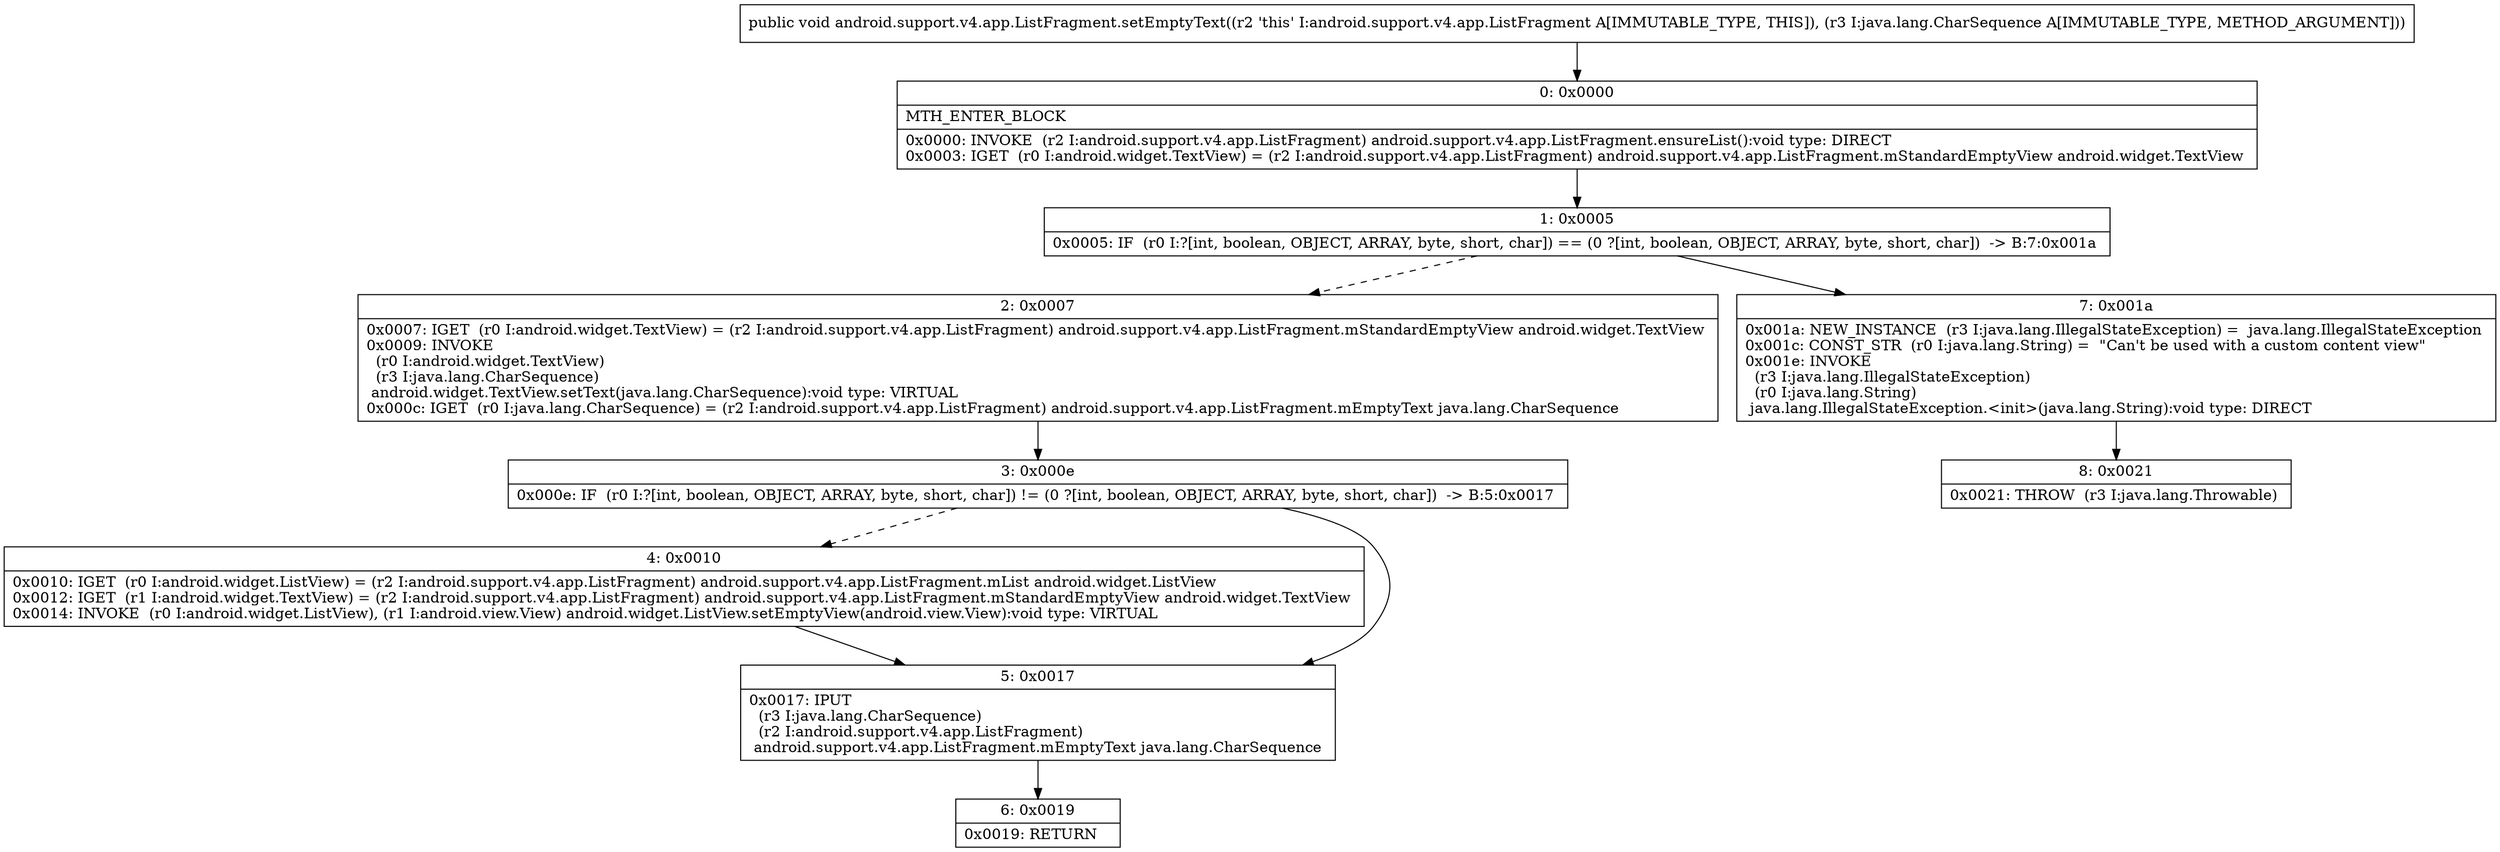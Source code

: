 digraph "CFG forandroid.support.v4.app.ListFragment.setEmptyText(Ljava\/lang\/CharSequence;)V" {
Node_0 [shape=record,label="{0\:\ 0x0000|MTH_ENTER_BLOCK\l|0x0000: INVOKE  (r2 I:android.support.v4.app.ListFragment) android.support.v4.app.ListFragment.ensureList():void type: DIRECT \l0x0003: IGET  (r0 I:android.widget.TextView) = (r2 I:android.support.v4.app.ListFragment) android.support.v4.app.ListFragment.mStandardEmptyView android.widget.TextView \l}"];
Node_1 [shape=record,label="{1\:\ 0x0005|0x0005: IF  (r0 I:?[int, boolean, OBJECT, ARRAY, byte, short, char]) == (0 ?[int, boolean, OBJECT, ARRAY, byte, short, char])  \-\> B:7:0x001a \l}"];
Node_2 [shape=record,label="{2\:\ 0x0007|0x0007: IGET  (r0 I:android.widget.TextView) = (r2 I:android.support.v4.app.ListFragment) android.support.v4.app.ListFragment.mStandardEmptyView android.widget.TextView \l0x0009: INVOKE  \l  (r0 I:android.widget.TextView)\l  (r3 I:java.lang.CharSequence)\l android.widget.TextView.setText(java.lang.CharSequence):void type: VIRTUAL \l0x000c: IGET  (r0 I:java.lang.CharSequence) = (r2 I:android.support.v4.app.ListFragment) android.support.v4.app.ListFragment.mEmptyText java.lang.CharSequence \l}"];
Node_3 [shape=record,label="{3\:\ 0x000e|0x000e: IF  (r0 I:?[int, boolean, OBJECT, ARRAY, byte, short, char]) != (0 ?[int, boolean, OBJECT, ARRAY, byte, short, char])  \-\> B:5:0x0017 \l}"];
Node_4 [shape=record,label="{4\:\ 0x0010|0x0010: IGET  (r0 I:android.widget.ListView) = (r2 I:android.support.v4.app.ListFragment) android.support.v4.app.ListFragment.mList android.widget.ListView \l0x0012: IGET  (r1 I:android.widget.TextView) = (r2 I:android.support.v4.app.ListFragment) android.support.v4.app.ListFragment.mStandardEmptyView android.widget.TextView \l0x0014: INVOKE  (r0 I:android.widget.ListView), (r1 I:android.view.View) android.widget.ListView.setEmptyView(android.view.View):void type: VIRTUAL \l}"];
Node_5 [shape=record,label="{5\:\ 0x0017|0x0017: IPUT  \l  (r3 I:java.lang.CharSequence)\l  (r2 I:android.support.v4.app.ListFragment)\l android.support.v4.app.ListFragment.mEmptyText java.lang.CharSequence \l}"];
Node_6 [shape=record,label="{6\:\ 0x0019|0x0019: RETURN   \l}"];
Node_7 [shape=record,label="{7\:\ 0x001a|0x001a: NEW_INSTANCE  (r3 I:java.lang.IllegalStateException) =  java.lang.IllegalStateException \l0x001c: CONST_STR  (r0 I:java.lang.String) =  \"Can't be used with a custom content view\" \l0x001e: INVOKE  \l  (r3 I:java.lang.IllegalStateException)\l  (r0 I:java.lang.String)\l java.lang.IllegalStateException.\<init\>(java.lang.String):void type: DIRECT \l}"];
Node_8 [shape=record,label="{8\:\ 0x0021|0x0021: THROW  (r3 I:java.lang.Throwable) \l}"];
MethodNode[shape=record,label="{public void android.support.v4.app.ListFragment.setEmptyText((r2 'this' I:android.support.v4.app.ListFragment A[IMMUTABLE_TYPE, THIS]), (r3 I:java.lang.CharSequence A[IMMUTABLE_TYPE, METHOD_ARGUMENT])) }"];
MethodNode -> Node_0;
Node_0 -> Node_1;
Node_1 -> Node_2[style=dashed];
Node_1 -> Node_7;
Node_2 -> Node_3;
Node_3 -> Node_4[style=dashed];
Node_3 -> Node_5;
Node_4 -> Node_5;
Node_5 -> Node_6;
Node_7 -> Node_8;
}

